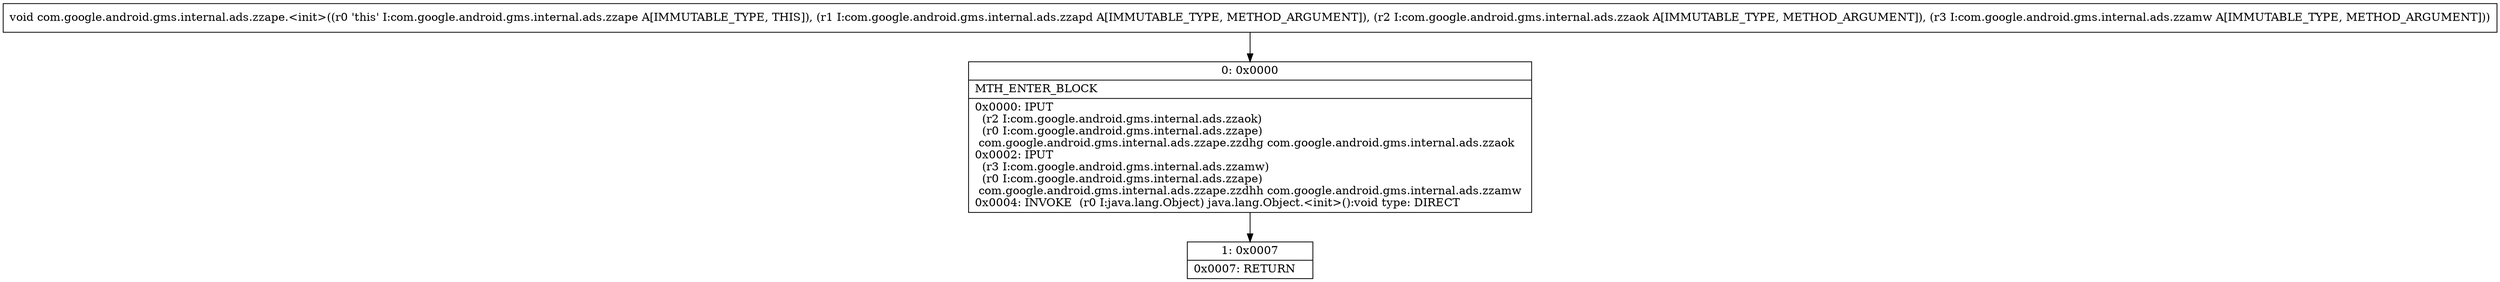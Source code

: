 digraph "CFG forcom.google.android.gms.internal.ads.zzape.\<init\>(Lcom\/google\/android\/gms\/internal\/ads\/zzapd;Lcom\/google\/android\/gms\/internal\/ads\/zzaok;Lcom\/google\/android\/gms\/internal\/ads\/zzamw;)V" {
Node_0 [shape=record,label="{0\:\ 0x0000|MTH_ENTER_BLOCK\l|0x0000: IPUT  \l  (r2 I:com.google.android.gms.internal.ads.zzaok)\l  (r0 I:com.google.android.gms.internal.ads.zzape)\l com.google.android.gms.internal.ads.zzape.zzdhg com.google.android.gms.internal.ads.zzaok \l0x0002: IPUT  \l  (r3 I:com.google.android.gms.internal.ads.zzamw)\l  (r0 I:com.google.android.gms.internal.ads.zzape)\l com.google.android.gms.internal.ads.zzape.zzdhh com.google.android.gms.internal.ads.zzamw \l0x0004: INVOKE  (r0 I:java.lang.Object) java.lang.Object.\<init\>():void type: DIRECT \l}"];
Node_1 [shape=record,label="{1\:\ 0x0007|0x0007: RETURN   \l}"];
MethodNode[shape=record,label="{void com.google.android.gms.internal.ads.zzape.\<init\>((r0 'this' I:com.google.android.gms.internal.ads.zzape A[IMMUTABLE_TYPE, THIS]), (r1 I:com.google.android.gms.internal.ads.zzapd A[IMMUTABLE_TYPE, METHOD_ARGUMENT]), (r2 I:com.google.android.gms.internal.ads.zzaok A[IMMUTABLE_TYPE, METHOD_ARGUMENT]), (r3 I:com.google.android.gms.internal.ads.zzamw A[IMMUTABLE_TYPE, METHOD_ARGUMENT])) }"];
MethodNode -> Node_0;
Node_0 -> Node_1;
}

